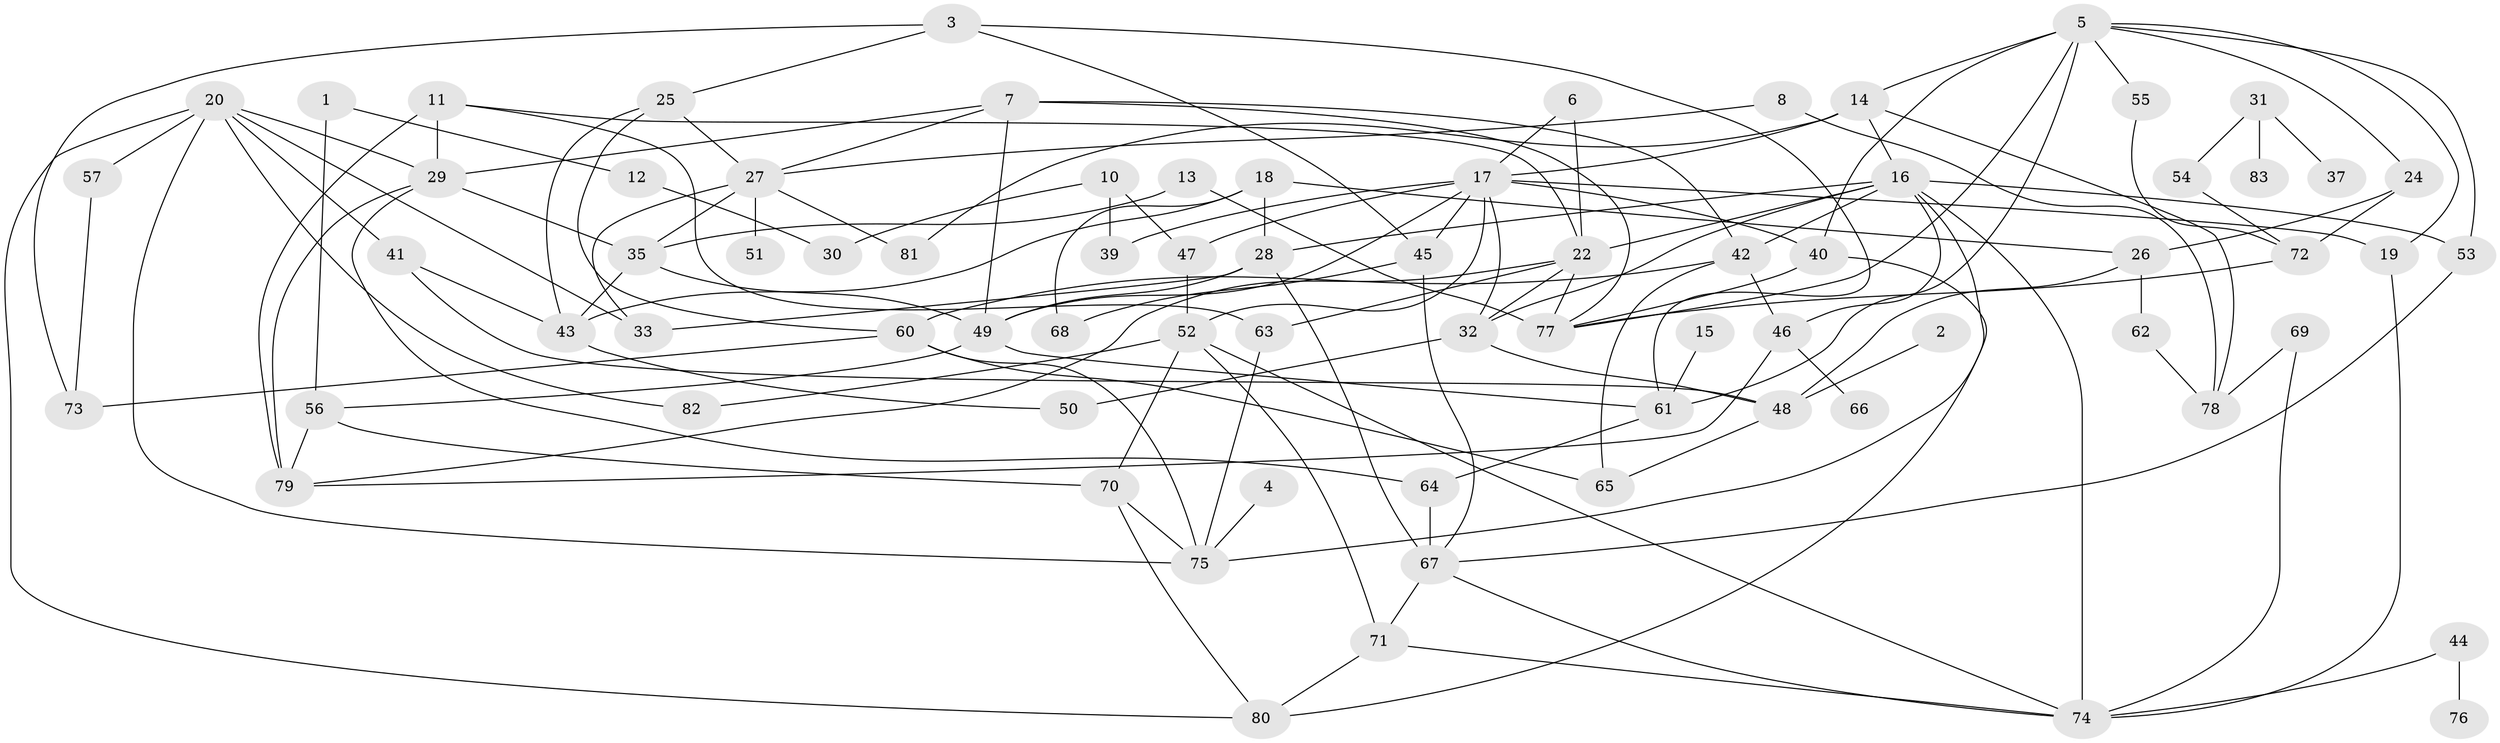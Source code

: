// original degree distribution, {6: 0.058394160583941604, 1: 0.1386861313868613, 2: 0.22627737226277372, 4: 0.18248175182481752, 3: 0.24817518248175183, 5: 0.06569343065693431, 0: 0.058394160583941604, 7: 0.014598540145985401, 8: 0.0072992700729927005}
// Generated by graph-tools (version 1.1) at 2025/35/03/04/25 23:35:51]
// undirected, 75 vertices, 140 edges
graph export_dot {
  node [color=gray90,style=filled];
  1;
  2;
  3;
  4;
  5;
  6;
  7;
  8;
  10;
  11;
  12;
  13;
  14;
  15;
  16;
  17;
  18;
  19;
  20;
  22;
  24;
  25;
  26;
  27;
  28;
  29;
  30;
  31;
  32;
  33;
  35;
  37;
  39;
  40;
  41;
  42;
  43;
  44;
  45;
  46;
  47;
  48;
  49;
  50;
  51;
  52;
  53;
  54;
  55;
  56;
  57;
  60;
  61;
  62;
  63;
  64;
  65;
  66;
  67;
  68;
  69;
  70;
  71;
  72;
  73;
  74;
  75;
  76;
  77;
  78;
  79;
  80;
  81;
  82;
  83;
  1 -- 12 [weight=1.0];
  1 -- 56 [weight=1.0];
  2 -- 48 [weight=1.0];
  3 -- 25 [weight=1.0];
  3 -- 45 [weight=1.0];
  3 -- 61 [weight=1.0];
  3 -- 73 [weight=1.0];
  4 -- 75 [weight=1.0];
  5 -- 14 [weight=1.0];
  5 -- 19 [weight=1.0];
  5 -- 24 [weight=1.0];
  5 -- 40 [weight=1.0];
  5 -- 53 [weight=1.0];
  5 -- 55 [weight=1.0];
  5 -- 61 [weight=2.0];
  5 -- 77 [weight=1.0];
  6 -- 17 [weight=1.0];
  6 -- 22 [weight=1.0];
  7 -- 27 [weight=1.0];
  7 -- 29 [weight=1.0];
  7 -- 42 [weight=1.0];
  7 -- 49 [weight=1.0];
  7 -- 77 [weight=1.0];
  8 -- 27 [weight=1.0];
  8 -- 78 [weight=1.0];
  10 -- 30 [weight=1.0];
  10 -- 39 [weight=1.0];
  10 -- 47 [weight=1.0];
  11 -- 22 [weight=1.0];
  11 -- 29 [weight=1.0];
  11 -- 63 [weight=1.0];
  11 -- 79 [weight=2.0];
  12 -- 30 [weight=1.0];
  13 -- 35 [weight=1.0];
  13 -- 77 [weight=1.0];
  14 -- 16 [weight=1.0];
  14 -- 17 [weight=1.0];
  14 -- 78 [weight=1.0];
  14 -- 81 [weight=1.0];
  15 -- 61 [weight=1.0];
  16 -- 22 [weight=1.0];
  16 -- 28 [weight=1.0];
  16 -- 32 [weight=1.0];
  16 -- 42 [weight=1.0];
  16 -- 46 [weight=1.0];
  16 -- 53 [weight=1.0];
  16 -- 74 [weight=1.0];
  16 -- 75 [weight=1.0];
  17 -- 19 [weight=1.0];
  17 -- 32 [weight=1.0];
  17 -- 39 [weight=2.0];
  17 -- 40 [weight=1.0];
  17 -- 45 [weight=1.0];
  17 -- 47 [weight=1.0];
  17 -- 49 [weight=1.0];
  17 -- 52 [weight=1.0];
  18 -- 26 [weight=1.0];
  18 -- 28 [weight=1.0];
  18 -- 43 [weight=1.0];
  18 -- 68 [weight=1.0];
  19 -- 74 [weight=1.0];
  20 -- 29 [weight=1.0];
  20 -- 33 [weight=1.0];
  20 -- 41 [weight=1.0];
  20 -- 57 [weight=1.0];
  20 -- 75 [weight=1.0];
  20 -- 80 [weight=1.0];
  20 -- 82 [weight=1.0];
  22 -- 32 [weight=1.0];
  22 -- 63 [weight=1.0];
  22 -- 77 [weight=1.0];
  22 -- 79 [weight=1.0];
  24 -- 26 [weight=1.0];
  24 -- 72 [weight=1.0];
  25 -- 27 [weight=1.0];
  25 -- 43 [weight=1.0];
  25 -- 60 [weight=1.0];
  26 -- 48 [weight=1.0];
  26 -- 62 [weight=1.0];
  27 -- 33 [weight=1.0];
  27 -- 35 [weight=1.0];
  27 -- 51 [weight=1.0];
  27 -- 81 [weight=1.0];
  28 -- 33 [weight=1.0];
  28 -- 49 [weight=1.0];
  28 -- 67 [weight=2.0];
  29 -- 35 [weight=1.0];
  29 -- 64 [weight=1.0];
  29 -- 79 [weight=1.0];
  31 -- 37 [weight=1.0];
  31 -- 54 [weight=1.0];
  31 -- 83 [weight=1.0];
  32 -- 48 [weight=1.0];
  32 -- 50 [weight=1.0];
  35 -- 43 [weight=1.0];
  35 -- 49 [weight=1.0];
  40 -- 77 [weight=1.0];
  40 -- 80 [weight=1.0];
  41 -- 43 [weight=1.0];
  41 -- 48 [weight=1.0];
  42 -- 46 [weight=1.0];
  42 -- 60 [weight=1.0];
  42 -- 65 [weight=1.0];
  43 -- 50 [weight=1.0];
  44 -- 74 [weight=1.0];
  44 -- 76 [weight=1.0];
  45 -- 67 [weight=1.0];
  45 -- 68 [weight=1.0];
  46 -- 66 [weight=1.0];
  46 -- 79 [weight=1.0];
  47 -- 52 [weight=1.0];
  48 -- 65 [weight=1.0];
  49 -- 56 [weight=1.0];
  49 -- 61 [weight=1.0];
  52 -- 70 [weight=1.0];
  52 -- 71 [weight=1.0];
  52 -- 74 [weight=1.0];
  52 -- 82 [weight=1.0];
  53 -- 67 [weight=1.0];
  54 -- 72 [weight=1.0];
  55 -- 72 [weight=1.0];
  56 -- 70 [weight=1.0];
  56 -- 79 [weight=1.0];
  57 -- 73 [weight=1.0];
  60 -- 65 [weight=1.0];
  60 -- 73 [weight=1.0];
  60 -- 75 [weight=1.0];
  61 -- 64 [weight=1.0];
  62 -- 78 [weight=1.0];
  63 -- 75 [weight=1.0];
  64 -- 67 [weight=1.0];
  67 -- 71 [weight=1.0];
  67 -- 74 [weight=1.0];
  69 -- 74 [weight=1.0];
  69 -- 78 [weight=1.0];
  70 -- 75 [weight=1.0];
  70 -- 80 [weight=1.0];
  71 -- 74 [weight=1.0];
  71 -- 80 [weight=1.0];
  72 -- 77 [weight=2.0];
}
